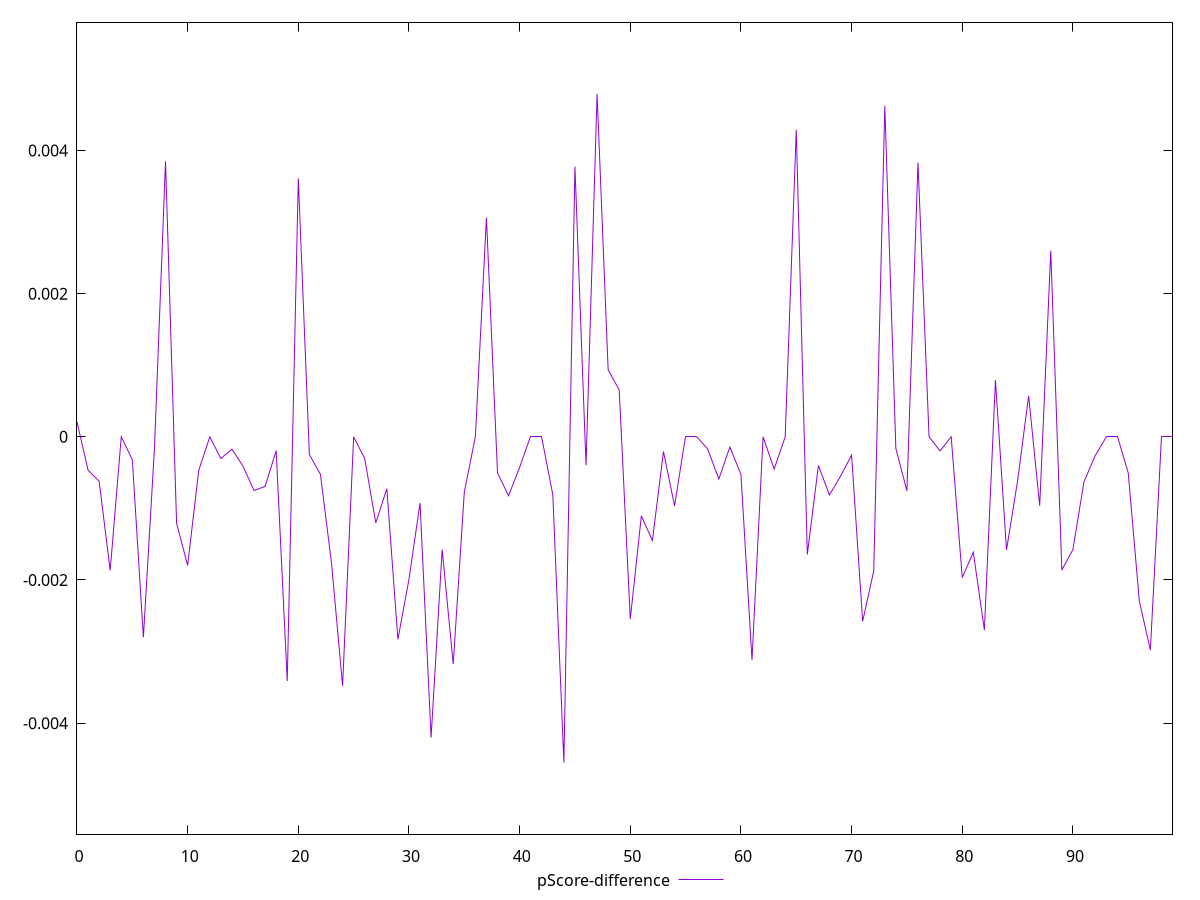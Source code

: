 reset

$pScoreDifference <<EOF
0 0.0002083333364376605
1 -0.0004655555555556079
2 -0.0006199999999999539
3 -0.0018666666666666831
4 0
5 -0.00031999999999998696
6 -0.002801111111111143
7 -0.00016111111111116738
8 0.0038477777777777833
9 -0.001208888888888926
10 -0.0017955555555555502
11 -0.00046999999999997044
12 0
13 -0.00030333333333332213
14 -0.00017222222222224026
15 -0.00041000000000002146
16 -0.0007511111111111468
17 -0.0006922222222222052
18 -0.00019444444444449704
19 -0.0034111111111111425
20 0.003609166666865282
21 -0.0002477777777778467
22 -0.0005244444444444385
23 -0.0017644444444444574
24 -0.0034791666672875365
25 0
26 -0.00030333333333332213
27 -0.0012022222222222156
28 -0.0007255555555555349
29 -0.002829999999999999
30 -0.001988888888888929
31 -0.0009255555555555128
32 -0.0041999999999999815
33 -0.0015744444444444339
34 -0.0031744444444444797
35 -0.0007733333333332926
36 0
37 0.003062499997516399
38 -0.0005033333333333001
39 -0.0008233333333333981
40 -0.0004266666666666863
41 0
42 0
43 -0.0008099999999999774
44 -0.004550000000745125
45 0.0037733333371580136
46 -0.0003977777777778302
47 0.004789999999726735
48 0.0009350000011424386
49 0.0006541666636863397
50 -0.002547500000024794
51 -0.0011044444444444634
52 -0.0014483333347986571
53 -0.00020555555555556992
54 -0.0009655555555555528
55 0
56 0
57 -0.00017222222222224026
58 -0.0005899999999999794
59 -0.00014333333333327314
60 -0.0005244444444444385
61 -0.0031166666684051547
62 0
63 -0.00045111111111106883
64 0
65 0.004289166669671718
66 -0.00164333333333333
67 -0.00040111111111107434
68 -0.0008122222222222142
69 -0.0005500000000000504
70 -0.0002577777777778012
71 -0.00257777777777779
72 -0.0018733333330601676
73 0.00462250000176323
74 -0.00016444444444441153
75 -0.000754444444444502
76 0.003830833332613137
77 0
78 -0.0001966666666666228
79 0
80 -0.001966666666666672
81 -0.001612222222222237
82 -0.002697777777777799
83 0.0007925000010678973
84 -0.0015800000000000258
85 -0.0006174999972184958
86 0.0005716666672378468
87 -0.0009622222222221977
88 0.0026000000008692403
89 -0.0018611111111110912
90 -0.0015758333324145113
91 -0.000628888888888901
92 -0.0002677777777777557
93 0
94 0
95 -0.0005044444444444185
96 -0.0022911111111111326
97 -0.002979166666045807
98 0
99 0
EOF

set key outside below
set xrange [0:99]
set yrange [-0.005550000000745125:0.005789999999726735]
set trange [-0.005550000000745125:0.005789999999726735]
set terminal svg size 640, 500 enhanced background rgb 'white'
set output "reprap/uses-rel-preconnect/samples/pages+cached/pScore-difference/values.svg"

plot $pScoreDifference title "pScore-difference" with line

reset
